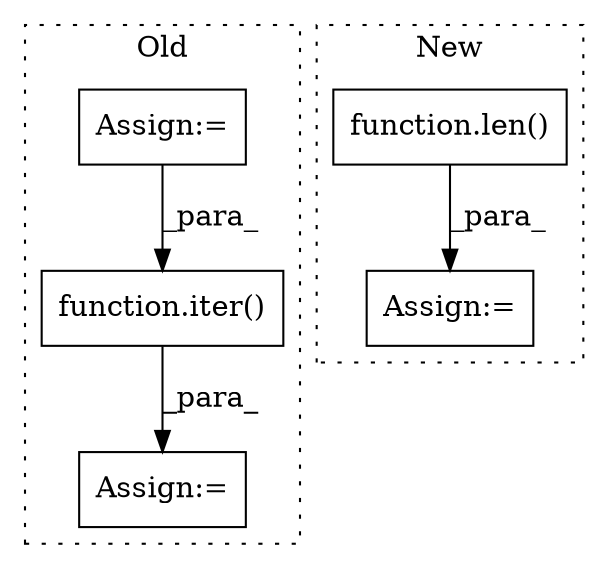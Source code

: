 digraph G {
subgraph cluster0 {
1 [label="function.iter()" a="75" s="11004,11019" l="5,1" shape="box"];
3 [label="Assign:=" a="68" s="11001" l="3" shape="box"];
5 [label="Assign:=" a="68" s="9885" l="3" shape="box"];
label = "Old";
style="dotted";
}
subgraph cluster1 {
2 [label="function.len()" a="75" s="10321,10337" l="4,1" shape="box"];
4 [label="Assign:=" a="68" s="10314" l="3" shape="box"];
label = "New";
style="dotted";
}
1 -> 3 [label="_para_"];
2 -> 4 [label="_para_"];
5 -> 1 [label="_para_"];
}